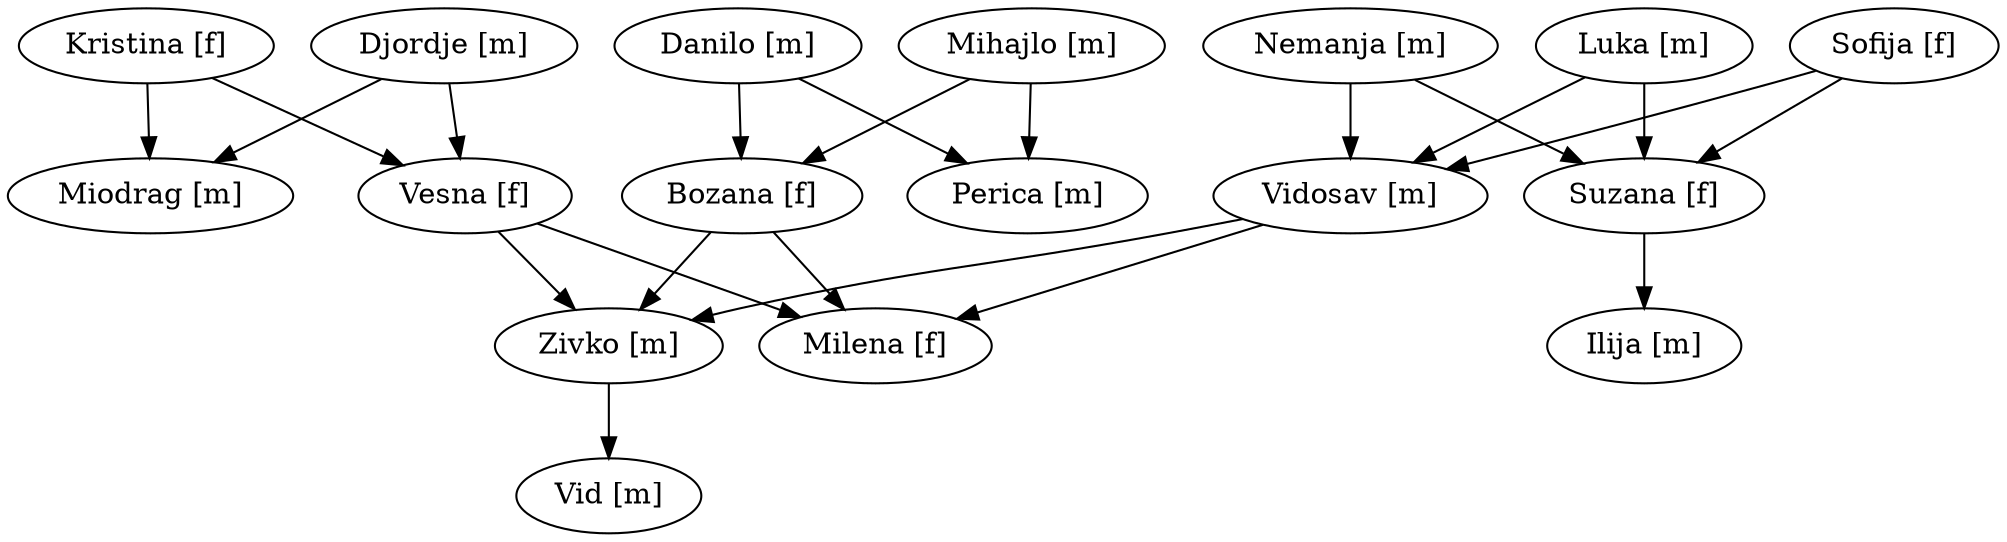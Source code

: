 digraph FamilyTree
{
  "Djordje [m]" -> "Vesna [f]";
  "Djordje [m]" -> "Miodrag [m]";
  "Vesna [f]" -> "Milena [f]";
  "Vesna [f]" -> "Zivko [m]";
  "Miodrag [m]";
  "Milena [f]";
  "Zivko [m]" -> "Vid [m]";
  "Vid [m]";
  "Kristina [f]" -> "Vesna [f]";
  "Kristina [f]" -> "Miodrag [m]";
  "Vidosav [m]" -> "Milena [f]";
  "Vidosav [m]" -> "Zivko [m]";
  "Nemanja [m]" -> "Suzana [f]";
  "Nemanja [m]" -> "Vidosav [m]";
  "Suzana [f]" -> "Ilija [m]";
  "Ilija [m]";
  "Luka [m]" -> "Suzana [f]";
  "Luka [m]" -> "Vidosav [m]";
  "Sofija [f]" -> "Suzana [f]";
  "Sofija [f]" -> "Vidosav [m]";
  "Bozana [f]" -> "Milena [f]";
  "Bozana [f]" -> "Zivko [m]";
  "Danilo [m]" -> "Bozana [f]";
  "Danilo [m]" -> "Perica [m]";
  "Mihajlo [m]" -> "Bozana [f]";
  "Mihajlo [m]" -> "Perica [m]";
  "Perica [m]";
}